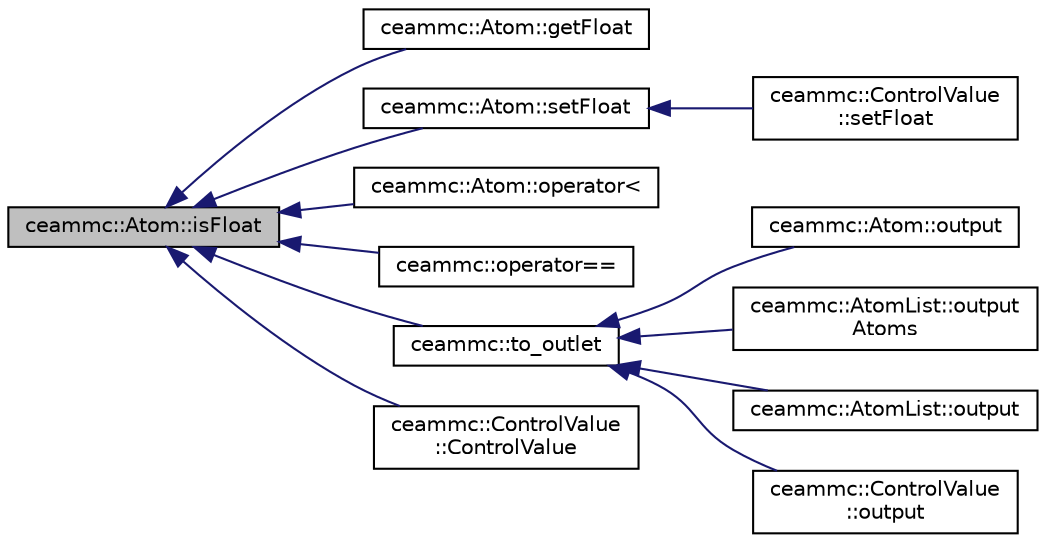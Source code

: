 digraph "ceammc::Atom::isFloat"
{
  edge [fontname="Helvetica",fontsize="10",labelfontname="Helvetica",labelfontsize="10"];
  node [fontname="Helvetica",fontsize="10",shape=record];
  rankdir="LR";
  Node1 [label="ceammc::Atom::isFloat",height=0.2,width=0.4,color="black", fillcolor="grey75", style="filled" fontcolor="black"];
  Node1 -> Node2 [dir="back",color="midnightblue",fontsize="10",style="solid",fontname="Helvetica"];
  Node2 [label="ceammc::Atom::getFloat",height=0.2,width=0.4,color="black", fillcolor="white", style="filled",URL="$classceammc_1_1_atom.html#a3dab310f75807221b10fd2a344d76c35"];
  Node1 -> Node3 [dir="back",color="midnightblue",fontsize="10",style="solid",fontname="Helvetica"];
  Node3 [label="ceammc::Atom::setFloat",height=0.2,width=0.4,color="black", fillcolor="white", style="filled",URL="$classceammc_1_1_atom.html#a36306bc59c43a106a637faaadae6a2ed"];
  Node3 -> Node4 [dir="back",color="midnightblue",fontsize="10",style="solid",fontname="Helvetica"];
  Node4 [label="ceammc::ControlValue\l::setFloat",height=0.2,width=0.4,color="black", fillcolor="white", style="filled",URL="$classceammc_1_1_control_value.html#a355594f0f1f5034b0ad070bbe3a51a22"];
  Node1 -> Node5 [dir="back",color="midnightblue",fontsize="10",style="solid",fontname="Helvetica"];
  Node5 [label="ceammc::Atom::operator\<",height=0.2,width=0.4,color="black", fillcolor="white", style="filled",URL="$classceammc_1_1_atom.html#a3e3ace761313f159437076568fd4a5cb"];
  Node1 -> Node6 [dir="back",color="midnightblue",fontsize="10",style="solid",fontname="Helvetica"];
  Node6 [label="ceammc::operator==",height=0.2,width=0.4,color="black", fillcolor="white", style="filled",URL="$namespaceceammc.html#ac111f86fe1f795db52523241b186225a"];
  Node1 -> Node7 [dir="back",color="midnightblue",fontsize="10",style="solid",fontname="Helvetica"];
  Node7 [label="ceammc::to_outlet",height=0.2,width=0.4,color="black", fillcolor="white", style="filled",URL="$namespaceceammc.html#a6295c782bd42c995e7f09274529cbf14"];
  Node7 -> Node8 [dir="back",color="midnightblue",fontsize="10",style="solid",fontname="Helvetica"];
  Node8 [label="ceammc::Atom::output",height=0.2,width=0.4,color="black", fillcolor="white", style="filled",URL="$classceammc_1_1_atom.html#aad55d8d25f247d50a8cc4980c33ed595",tooltip="outputs atom to given outlet "];
  Node7 -> Node9 [dir="back",color="midnightblue",fontsize="10",style="solid",fontname="Helvetica"];
  Node9 [label="ceammc::AtomList::output\lAtoms",height=0.2,width=0.4,color="black", fillcolor="white", style="filled",URL="$classceammc_1_1_atom_list.html#ad9ab20dba34f17a62c10d842231b97a9",tooltip="output list atoms separatly, one by one "];
  Node7 -> Node10 [dir="back",color="midnightblue",fontsize="10",style="solid",fontname="Helvetica"];
  Node10 [label="ceammc::AtomList::output",height=0.2,width=0.4,color="black", fillcolor="white", style="filled",URL="$classceammc_1_1_atom_list.html#a0c9b1478f4d137abaea403b33cff6c2c"];
  Node7 -> Node11 [dir="back",color="midnightblue",fontsize="10",style="solid",fontname="Helvetica"];
  Node11 [label="ceammc::ControlValue\l::output",height=0.2,width=0.4,color="black", fillcolor="white", style="filled",URL="$classceammc_1_1_control_value.html#a4478bdc9f6cac8c5031042dff07a2e04"];
  Node1 -> Node12 [dir="back",color="midnightblue",fontsize="10",style="solid",fontname="Helvetica"];
  Node12 [label="ceammc::ControlValue\l::ControlValue",height=0.2,width=0.4,color="black", fillcolor="white", style="filled",URL="$classceammc_1_1_control_value.html#a31e46f221636596502f641d18ac2f7dc"];
}
